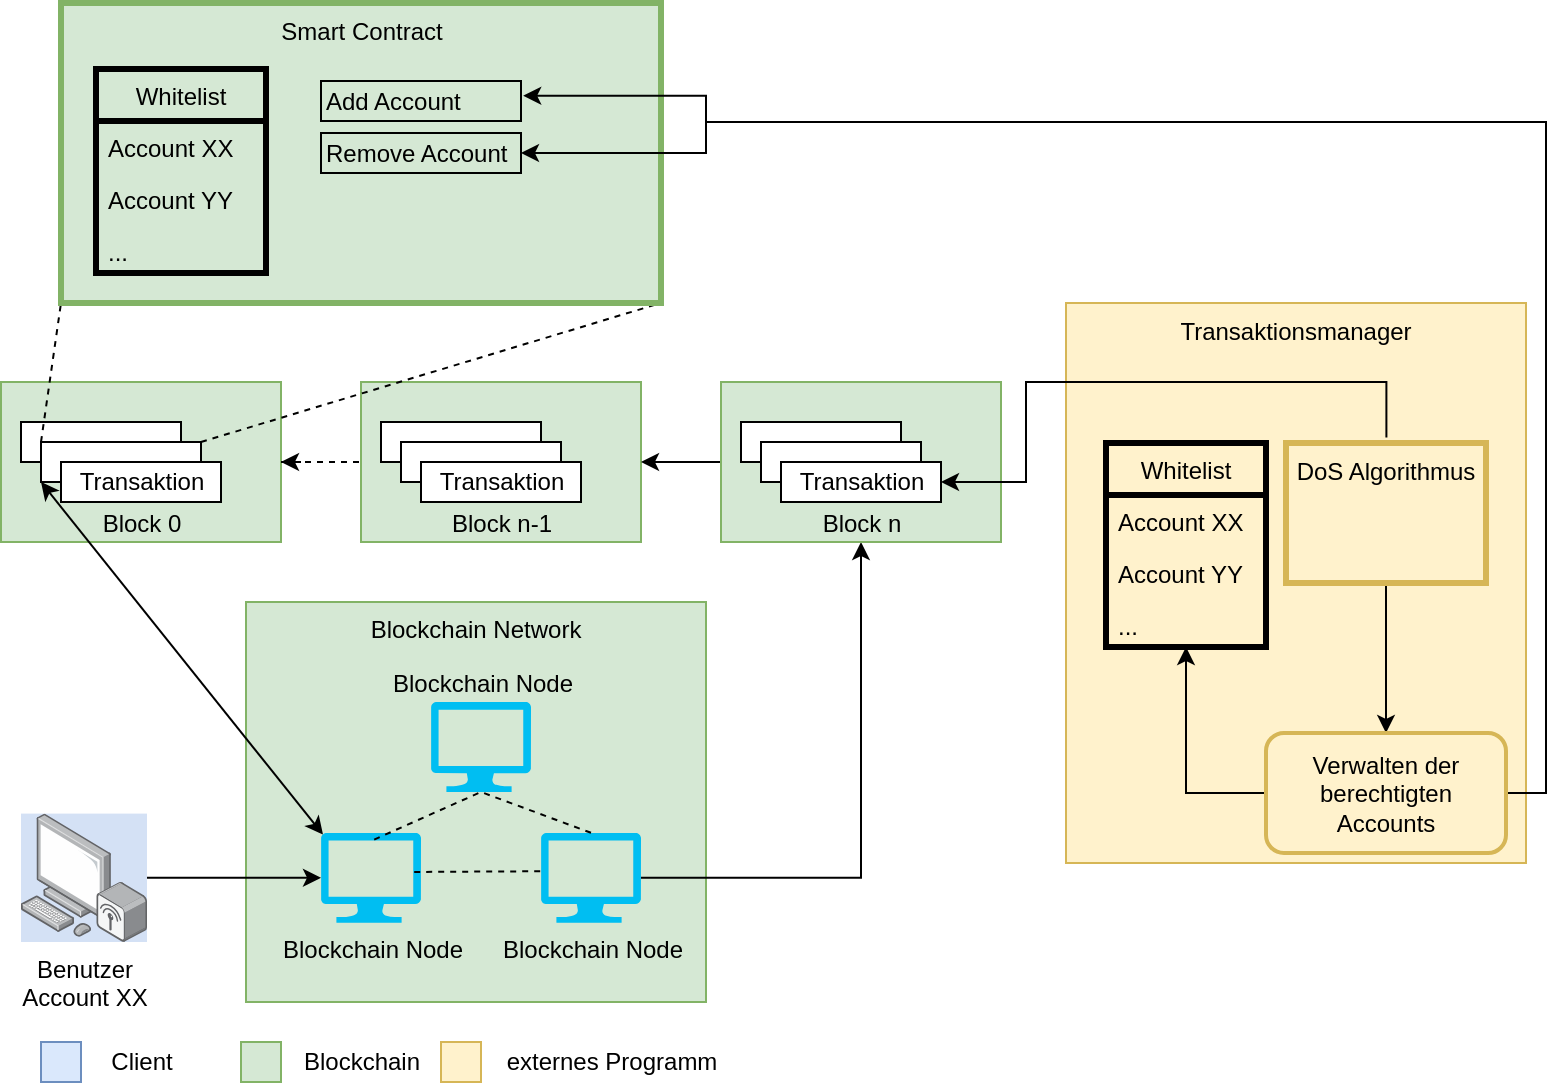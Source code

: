 <mxfile version="12.6.5" type="device"><diagram id="QsEmskJaJkF4sxUSH2GM" name="Page-1"><mxGraphModel dx="362" dy="1491" grid="1" gridSize="10" guides="1" tooltips="1" connect="1" arrows="1" fold="1" page="1" pageScale="1" pageWidth="827" pageHeight="1169" math="0" shadow="0"><root><mxCell id="0"/><mxCell id="1" parent="0"/><mxCell id="h6DhaTOFqRJskrVIbclv-9" value="Blockchain Network" style="rounded=0;whiteSpace=wrap;html=1;fillColor=#d5e8d4;strokeColor=#82b366;verticalAlign=top;" parent="1" vertex="1"><mxGeometry x="140" y="-360" width="230" height="200" as="geometry"/></mxCell><mxCell id="h6DhaTOFqRJskrVIbclv-1" value="Blockchain Node" style="verticalLabelPosition=top;html=1;verticalAlign=bottom;align=center;strokeColor=none;fillColor=#00BEF2;shape=mxgraph.azure.computer;pointerEvents=1;labelPosition=center;" parent="1" vertex="1"><mxGeometry x="232.5" y="-310" width="50" height="45" as="geometry"/></mxCell><mxCell id="h6DhaTOFqRJskrVIbclv-2" value="Blockchain Node" style="verticalLabelPosition=bottom;html=1;verticalAlign=top;align=center;strokeColor=none;fillColor=#00BEF2;shape=mxgraph.azure.computer;pointerEvents=1;" parent="1" vertex="1"><mxGeometry x="177.5" y="-244.6" width="50" height="45" as="geometry"/></mxCell><mxCell id="h6DhaTOFqRJskrVIbclv-32" style="edgeStyle=orthogonalEdgeStyle;rounded=0;orthogonalLoop=1;jettySize=auto;html=1;entryX=0.5;entryY=1;entryDx=0;entryDy=0;exitX=1;exitY=0.5;exitDx=0;exitDy=0;exitPerimeter=0;" parent="1" source="h6DhaTOFqRJskrVIbclv-3" target="h6DhaTOFqRJskrVIbclv-15" edge="1"><mxGeometry relative="1" as="geometry"/></mxCell><mxCell id="h6DhaTOFqRJskrVIbclv-3" value="Blockchain Node" style="verticalLabelPosition=bottom;html=1;verticalAlign=top;align=center;strokeColor=none;fillColor=#00BEF2;shape=mxgraph.azure.computer;pointerEvents=1;" parent="1" vertex="1"><mxGeometry x="287.5" y="-244.6" width="50" height="45" as="geometry"/></mxCell><mxCell id="h6DhaTOFqRJskrVIbclv-5" value="" style="endArrow=none;dashed=1;html=1;entryX=0.5;entryY=1;entryDx=0;entryDy=0;entryPerimeter=0;exitX=0.532;exitY=0.075;exitDx=0;exitDy=0;exitPerimeter=0;" parent="1" source="h6DhaTOFqRJskrVIbclv-2" target="h6DhaTOFqRJskrVIbclv-1" edge="1"><mxGeometry width="50" height="50" relative="1" as="geometry"><mxPoint x="200" y="-80.03" as="sourcePoint"/><mxPoint x="250" y="-130.03" as="targetPoint"/></mxGeometry></mxCell><mxCell id="h6DhaTOFqRJskrVIbclv-6" value="" style="endArrow=none;dashed=1;html=1;exitX=0.932;exitY=0.435;exitDx=0;exitDy=0;exitPerimeter=0;entryX=0.024;entryY=0.427;entryDx=0;entryDy=0;entryPerimeter=0;" parent="1" source="h6DhaTOFqRJskrVIbclv-2" target="h6DhaTOFqRJskrVIbclv-3" edge="1"><mxGeometry width="50" height="50" relative="1" as="geometry"><mxPoint x="350" y="99.97" as="sourcePoint"/><mxPoint x="400" y="49.97" as="targetPoint"/></mxGeometry></mxCell><mxCell id="h6DhaTOFqRJskrVIbclv-7" value="" style="endArrow=none;dashed=1;html=1;entryX=0.5;entryY=1;entryDx=0;entryDy=0;entryPerimeter=0;exitX=0.5;exitY=0;exitDx=0;exitDy=0;exitPerimeter=0;" parent="1" source="h6DhaTOFqRJskrVIbclv-3" target="h6DhaTOFqRJskrVIbclv-1" edge="1"><mxGeometry width="50" height="50" relative="1" as="geometry"><mxPoint x="450" y="-190.03" as="sourcePoint"/><mxPoint x="500" y="-240.03" as="targetPoint"/></mxGeometry></mxCell><mxCell id="h6DhaTOFqRJskrVIbclv-12" value="" style="edgeStyle=orthogonalEdgeStyle;rounded=0;orthogonalLoop=1;jettySize=auto;html=1;entryX=0;entryY=0.5;entryDx=0;entryDy=0;entryPerimeter=0;" parent="1" source="h6DhaTOFqRJskrVIbclv-10" target="h6DhaTOFqRJskrVIbclv-2" edge="1"><mxGeometry x="-0.26" relative="1" as="geometry"><mxPoint as="offset"/></mxGeometry></mxCell><mxCell id="h6DhaTOFqRJskrVIbclv-10" value="Benutzer&lt;br&gt;Account XX" style="points=[];aspect=fixed;html=1;align=center;shadow=0;dashed=0;image;image=img/lib/allied_telesis/computer_and_terminals/Personal_Computer_Wireless.svg;imageBackground=#D4E1F5;" parent="1" vertex="1"><mxGeometry x="27.5" y="-254.2" width="63" height="64.2" as="geometry"/></mxCell><mxCell id="h6DhaTOFqRJskrVIbclv-13" value="Block 0" style="rounded=0;whiteSpace=wrap;html=1;verticalAlign=bottom;fillColor=#d5e8d4;strokeColor=#82b366;" parent="1" vertex="1"><mxGeometry x="17.5" y="-470" width="140" height="80" as="geometry"/></mxCell><mxCell id="h6DhaTOFqRJskrVIbclv-14" value="Block n-1" style="rounded=0;whiteSpace=wrap;html=1;verticalAlign=bottom;fillColor=#d5e8d4;strokeColor=#82b366;" parent="1" vertex="1"><mxGeometry x="197.5" y="-470" width="140" height="80" as="geometry"/></mxCell><mxCell id="h6DhaTOFqRJskrVIbclv-16" style="edgeStyle=orthogonalEdgeStyle;rounded=0;orthogonalLoop=1;jettySize=auto;html=1;entryX=1;entryY=0.5;entryDx=0;entryDy=0;" parent="1" source="h6DhaTOFqRJskrVIbclv-15" target="h6DhaTOFqRJskrVIbclv-14" edge="1"><mxGeometry relative="1" as="geometry"/></mxCell><mxCell id="h6DhaTOFqRJskrVIbclv-15" value="Block n" style="rounded=0;whiteSpace=wrap;html=1;verticalAlign=bottom;fillColor=#d5e8d4;strokeColor=#82b366;" parent="1" vertex="1"><mxGeometry x="377.5" y="-470" width="140" height="80" as="geometry"/></mxCell><mxCell id="h6DhaTOFqRJskrVIbclv-17" value="" style="endArrow=none;dashed=1;html=1;entryX=0;entryY=0.5;entryDx=0;entryDy=0;exitX=1;exitY=0.5;exitDx=0;exitDy=0;" parent="1" source="h6DhaTOFqRJskrVIbclv-13" target="h6DhaTOFqRJskrVIbclv-14" edge="1"><mxGeometry width="50" height="50" relative="1" as="geometry"><mxPoint x="-132.5" y="-390" as="sourcePoint"/><mxPoint x="-82.5" y="-440" as="targetPoint"/></mxGeometry></mxCell><mxCell id="h6DhaTOFqRJskrVIbclv-18" value="" style="endArrow=classic;html=1;entryX=1;entryY=0.5;entryDx=0;entryDy=0;" parent="1" target="h6DhaTOFqRJskrVIbclv-13" edge="1"><mxGeometry width="50" height="50" relative="1" as="geometry"><mxPoint x="167.5" y="-430" as="sourcePoint"/><mxPoint x="177.5" y="-470" as="targetPoint"/></mxGeometry></mxCell><mxCell id="h6DhaTOFqRJskrVIbclv-20" value="" style="rounded=0;whiteSpace=wrap;html=1;" parent="1" vertex="1"><mxGeometry x="27.5" y="-450" width="80" height="20" as="geometry"/></mxCell><mxCell id="h6DhaTOFqRJskrVIbclv-21" value="" style="rounded=0;whiteSpace=wrap;html=1;" parent="1" vertex="1"><mxGeometry x="37.5" y="-440" width="80" height="20" as="geometry"/></mxCell><mxCell id="h6DhaTOFqRJskrVIbclv-22" value="Transaktion" style="rounded=0;whiteSpace=wrap;html=1;" parent="1" vertex="1"><mxGeometry x="47.5" y="-430" width="80" height="20" as="geometry"/></mxCell><mxCell id="h6DhaTOFqRJskrVIbclv-26" value="" style="rounded=0;whiteSpace=wrap;html=1;" parent="1" vertex="1"><mxGeometry x="207.5" y="-450" width="80" height="20" as="geometry"/></mxCell><mxCell id="h6DhaTOFqRJskrVIbclv-27" value="" style="rounded=0;whiteSpace=wrap;html=1;" parent="1" vertex="1"><mxGeometry x="217.5" y="-440" width="80" height="20" as="geometry"/></mxCell><mxCell id="h6DhaTOFqRJskrVIbclv-28" value="Transaktion" style="rounded=0;whiteSpace=wrap;html=1;" parent="1" vertex="1"><mxGeometry x="227.5" y="-430" width="80" height="20" as="geometry"/></mxCell><mxCell id="h6DhaTOFqRJskrVIbclv-29" value="" style="rounded=0;whiteSpace=wrap;html=1;" parent="1" vertex="1"><mxGeometry x="387.5" y="-450" width="80" height="20" as="geometry"/></mxCell><mxCell id="h6DhaTOFqRJskrVIbclv-30" value="" style="rounded=0;whiteSpace=wrap;html=1;" parent="1" vertex="1"><mxGeometry x="397.5" y="-440" width="80" height="20" as="geometry"/></mxCell><mxCell id="h6DhaTOFqRJskrVIbclv-31" value="Transaktion" style="rounded=0;whiteSpace=wrap;html=1;" parent="1" vertex="1"><mxGeometry x="407.5" y="-430" width="80" height="20" as="geometry"/></mxCell><mxCell id="h6DhaTOFqRJskrVIbclv-33" value="Transaktionsmanager" style="rounded=0;whiteSpace=wrap;html=1;fillColor=#fff2cc;strokeColor=#d6b656;verticalAlign=top;" parent="1" vertex="1"><mxGeometry x="550" y="-509.5" width="230" height="280" as="geometry"/></mxCell><mxCell id="h6DhaTOFqRJskrVIbclv-61" style="edgeStyle=orthogonalEdgeStyle;rounded=0;orthogonalLoop=1;jettySize=auto;html=1;" parent="1" source="h6DhaTOFqRJskrVIbclv-37" target="h6DhaTOFqRJskrVIbclv-59" edge="1"><mxGeometry relative="1" as="geometry"/></mxCell><mxCell id="h6DhaTOFqRJskrVIbclv-37" value="DoS Algorithmus" style="rounded=0;whiteSpace=wrap;html=1;fillColor=#fff2cc;strokeColor=#d6b656;strokeWidth=3;verticalAlign=top;" parent="1" vertex="1"><mxGeometry x="660" y="-439.5" width="100" height="70" as="geometry"/></mxCell><mxCell id="h6DhaTOFqRJskrVIbclv-42" value="" style="endArrow=none;dashed=1;html=1;exitX=0;exitY=0;exitDx=0;exitDy=0;entryX=0;entryY=1;entryDx=0;entryDy=0;" parent="1" source="h6DhaTOFqRJskrVIbclv-21" target="h6DhaTOFqRJskrVIbclv-44" edge="1"><mxGeometry width="50" height="50" relative="1" as="geometry"><mxPoint x="80" y="-540" as="sourcePoint"/><mxPoint x="130" y="-590" as="targetPoint"/></mxGeometry></mxCell><mxCell id="h6DhaTOFqRJskrVIbclv-43" value="" style="endArrow=none;dashed=1;html=1;exitX=1;exitY=0;exitDx=0;exitDy=0;entryX=1;entryY=1;entryDx=0;entryDy=0;" parent="1" source="h6DhaTOFqRJskrVIbclv-21" target="h6DhaTOFqRJskrVIbclv-44" edge="1"><mxGeometry width="50" height="50" relative="1" as="geometry"><mxPoint x="150" y="-480" as="sourcePoint"/><mxPoint x="200" y="-530" as="targetPoint"/></mxGeometry></mxCell><mxCell id="h6DhaTOFqRJskrVIbclv-44" value="Smart Contract" style="rounded=0;whiteSpace=wrap;html=1;strokeWidth=3;fillColor=#d5e8d4;strokeColor=#82b366;verticalAlign=top;" parent="1" vertex="1"><mxGeometry x="47.5" y="-659.5" width="300" height="150" as="geometry"/></mxCell><mxCell id="h6DhaTOFqRJskrVIbclv-45" value="Whitelist" style="swimlane;fontStyle=0;childLayout=stackLayout;horizontal=1;startSize=26;fillColor=none;horizontalStack=0;resizeParent=1;resizeParentMax=0;resizeLast=0;collapsible=1;marginBottom=0;strokeWidth=3;" parent="1" vertex="1"><mxGeometry x="65" y="-626.5" width="85" height="102" as="geometry"/></mxCell><mxCell id="h6DhaTOFqRJskrVIbclv-46" value="Account XX" style="text;strokeColor=none;fillColor=none;align=left;verticalAlign=top;spacingLeft=4;spacingRight=4;overflow=hidden;rotatable=0;points=[[0,0.5],[1,0.5]];portConstraint=eastwest;" parent="h6DhaTOFqRJskrVIbclv-45" vertex="1"><mxGeometry y="26" width="85" height="26" as="geometry"/></mxCell><mxCell id="h6DhaTOFqRJskrVIbclv-47" value="Account YY" style="text;strokeColor=none;fillColor=none;align=left;verticalAlign=top;spacingLeft=4;spacingRight=4;overflow=hidden;rotatable=0;points=[[0,0.5],[1,0.5]];portConstraint=eastwest;" parent="h6DhaTOFqRJskrVIbclv-45" vertex="1"><mxGeometry y="52" width="85" height="26" as="geometry"/></mxCell><mxCell id="h6DhaTOFqRJskrVIbclv-48" value="..." style="text;strokeColor=none;fillColor=none;align=left;verticalAlign=top;spacingLeft=4;spacingRight=4;overflow=hidden;rotatable=0;points=[[0,0.5],[1,0.5]];portConstraint=eastwest;" parent="h6DhaTOFqRJskrVIbclv-45" vertex="1"><mxGeometry y="78" width="85" height="24" as="geometry"/></mxCell><mxCell id="h6DhaTOFqRJskrVIbclv-56" style="edgeStyle=orthogonalEdgeStyle;rounded=0;orthogonalLoop=1;jettySize=auto;html=1;entryX=1;entryY=0.5;entryDx=0;entryDy=0;" parent="1" target="h6DhaTOFqRJskrVIbclv-50" edge="1"><mxGeometry relative="1" as="geometry"><mxPoint x="400" y="-600" as="sourcePoint"/><Array as="points"><mxPoint x="370" y="-600"/><mxPoint x="370" y="-584"/></Array></mxGeometry></mxCell><mxCell id="h6DhaTOFqRJskrVIbclv-49" value="Add Account" style="text;html=1;strokeColor=#000000;fillColor=none;align=left;verticalAlign=middle;whiteSpace=wrap;rounded=0;strokeWidth=1;" parent="1" vertex="1"><mxGeometry x="177.5" y="-620.5" width="100" height="20" as="geometry"/></mxCell><mxCell id="h6DhaTOFqRJskrVIbclv-57" style="edgeStyle=orthogonalEdgeStyle;rounded=0;orthogonalLoop=1;jettySize=auto;html=1;entryX=1.011;entryY=0.369;entryDx=0;entryDy=0;entryPerimeter=0;exitX=1;exitY=0.5;exitDx=0;exitDy=0;" parent="1" source="h6DhaTOFqRJskrVIbclv-59" target="h6DhaTOFqRJskrVIbclv-49" edge="1"><mxGeometry relative="1" as="geometry"><mxPoint x="400" y="-660" as="sourcePoint"/><Array as="points"><mxPoint x="790" y="-264"/><mxPoint x="790" y="-600"/><mxPoint x="370" y="-600"/><mxPoint x="370" y="-613"/></Array></mxGeometry></mxCell><mxCell id="h6DhaTOFqRJskrVIbclv-50" value="Remove Account" style="text;html=1;strokeColor=#000000;fillColor=none;align=left;verticalAlign=middle;whiteSpace=wrap;rounded=0;" parent="1" vertex="1"><mxGeometry x="177.5" y="-594.5" width="100" height="20" as="geometry"/></mxCell><mxCell id="h6DhaTOFqRJskrVIbclv-51" value="Whitelist" style="swimlane;fontStyle=0;childLayout=stackLayout;horizontal=1;startSize=26;fillColor=none;horizontalStack=0;resizeParent=1;resizeParentMax=0;resizeLast=0;collapsible=1;marginBottom=0;strokeWidth=3;" parent="1" vertex="1"><mxGeometry x="570" y="-439.5" width="80" height="102" as="geometry"/></mxCell><mxCell id="h6DhaTOFqRJskrVIbclv-52" value="Account XX" style="text;strokeColor=none;fillColor=none;align=left;verticalAlign=top;spacingLeft=4;spacingRight=4;overflow=hidden;rotatable=0;points=[[0,0.5],[1,0.5]];portConstraint=eastwest;" parent="h6DhaTOFqRJskrVIbclv-51" vertex="1"><mxGeometry y="26" width="80" height="26" as="geometry"/></mxCell><mxCell id="h6DhaTOFqRJskrVIbclv-53" value="Account YY" style="text;strokeColor=none;fillColor=none;align=left;verticalAlign=top;spacingLeft=4;spacingRight=4;overflow=hidden;rotatable=0;points=[[0,0.5],[1,0.5]];portConstraint=eastwest;" parent="h6DhaTOFqRJskrVIbclv-51" vertex="1"><mxGeometry y="52" width="80" height="26" as="geometry"/></mxCell><mxCell id="h6DhaTOFqRJskrVIbclv-54" value="..." style="text;strokeColor=none;fillColor=none;align=left;verticalAlign=top;spacingLeft=4;spacingRight=4;overflow=hidden;rotatable=0;points=[[0,0.5],[1,0.5]];portConstraint=eastwest;" parent="h6DhaTOFqRJskrVIbclv-51" vertex="1"><mxGeometry y="78" width="80" height="24" as="geometry"/></mxCell><mxCell id="h6DhaTOFqRJskrVIbclv-62" style="edgeStyle=orthogonalEdgeStyle;rounded=0;orthogonalLoop=1;jettySize=auto;html=1;exitX=0;exitY=0.5;exitDx=0;exitDy=0;" parent="1" source="h6DhaTOFqRJskrVIbclv-59" target="h6DhaTOFqRJskrVIbclv-51" edge="1"><mxGeometry relative="1" as="geometry"/></mxCell><mxCell id="h6DhaTOFqRJskrVIbclv-59" value="Verwalten der berechtigten Accounts" style="rounded=1;whiteSpace=wrap;html=1;strokeColor=#d6b656;strokeWidth=2;align=center;fillColor=#fff2cc;" parent="1" vertex="1"><mxGeometry x="650" y="-294.5" width="120" height="60" as="geometry"/></mxCell><mxCell id="h6DhaTOFqRJskrVIbclv-63" value="" style="endArrow=classic;startArrow=classic;html=1;exitX=0.02;exitY=0.02;exitDx=0;exitDy=0;exitPerimeter=0;entryX=0;entryY=1;entryDx=0;entryDy=0;rounded=0;" parent="1" source="h6DhaTOFqRJskrVIbclv-2" target="h6DhaTOFqRJskrVIbclv-21" edge="1"><mxGeometry width="50" height="50" relative="1" as="geometry"><mxPoint x="30" y="-270" as="sourcePoint"/><mxPoint x="80" y="-320" as="targetPoint"/></mxGeometry></mxCell><mxCell id="h6DhaTOFqRJskrVIbclv-65" style="edgeStyle=orthogonalEdgeStyle;rounded=0;orthogonalLoop=1;jettySize=auto;html=1;entryX=1;entryY=0.5;entryDx=0;entryDy=0;exitX=0.502;exitY=-0.04;exitDx=0;exitDy=0;exitPerimeter=0;" parent="1" source="h6DhaTOFqRJskrVIbclv-37" target="h6DhaTOFqRJskrVIbclv-31" edge="1"><mxGeometry relative="1" as="geometry"><Array as="points"><mxPoint x="710" y="-470"/><mxPoint x="530" y="-470"/><mxPoint x="530" y="-420"/></Array></mxGeometry></mxCell><mxCell id="7xcfMEEioAjXIPmECtHh-1" value="" style="rounded=0;whiteSpace=wrap;html=1;fillColor=#dae8fc;strokeColor=#6c8ebf;" vertex="1" parent="1"><mxGeometry x="37.5" y="-140" width="20" height="20" as="geometry"/></mxCell><mxCell id="7xcfMEEioAjXIPmECtHh-2" value="Client" style="text;html=1;strokeColor=none;fillColor=none;align=center;verticalAlign=middle;whiteSpace=wrap;rounded=0;" vertex="1" parent="1"><mxGeometry x="67.5" y="-140" width="40" height="20" as="geometry"/></mxCell><mxCell id="7xcfMEEioAjXIPmECtHh-3" value="" style="rounded=0;whiteSpace=wrap;html=1;fillColor=#d5e8d4;strokeColor=#82b366;" vertex="1" parent="1"><mxGeometry x="137.5" y="-140" width="20" height="20" as="geometry"/></mxCell><mxCell id="7xcfMEEioAjXIPmECtHh-4" value="Blockchain" style="text;html=1;align=center;verticalAlign=middle;whiteSpace=wrap;rounded=0;" vertex="1" parent="1"><mxGeometry x="177.5" y="-140" width="40" height="20" as="geometry"/></mxCell><mxCell id="7xcfMEEioAjXIPmECtHh-5" value="externes Programm" style="text;html=1;strokeColor=none;fillColor=none;align=center;verticalAlign=middle;whiteSpace=wrap;rounded=0;" vertex="1" parent="1"><mxGeometry x="267.5" y="-140" width="110" height="20" as="geometry"/></mxCell><mxCell id="7xcfMEEioAjXIPmECtHh-6" value="" style="rounded=0;whiteSpace=wrap;html=1;fillColor=#fff2cc;strokeColor=#d6b656;" vertex="1" parent="1"><mxGeometry x="237.5" y="-140" width="20" height="20" as="geometry"/></mxCell></root></mxGraphModel></diagram></mxfile>